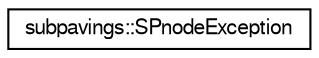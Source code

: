 digraph G
{
  edge [fontname="FreeSans",fontsize="10",labelfontname="FreeSans",labelfontsize="10"];
  node [fontname="FreeSans",fontsize="10",shape=record];
  rankdir="LR";
  Node1 [label="subpavings::SPnodeException",height=0.2,width=0.4,color="black", fillcolor="white", style="filled",URL="$classsubpavings_1_1SPnodeException.shtml"];
}
